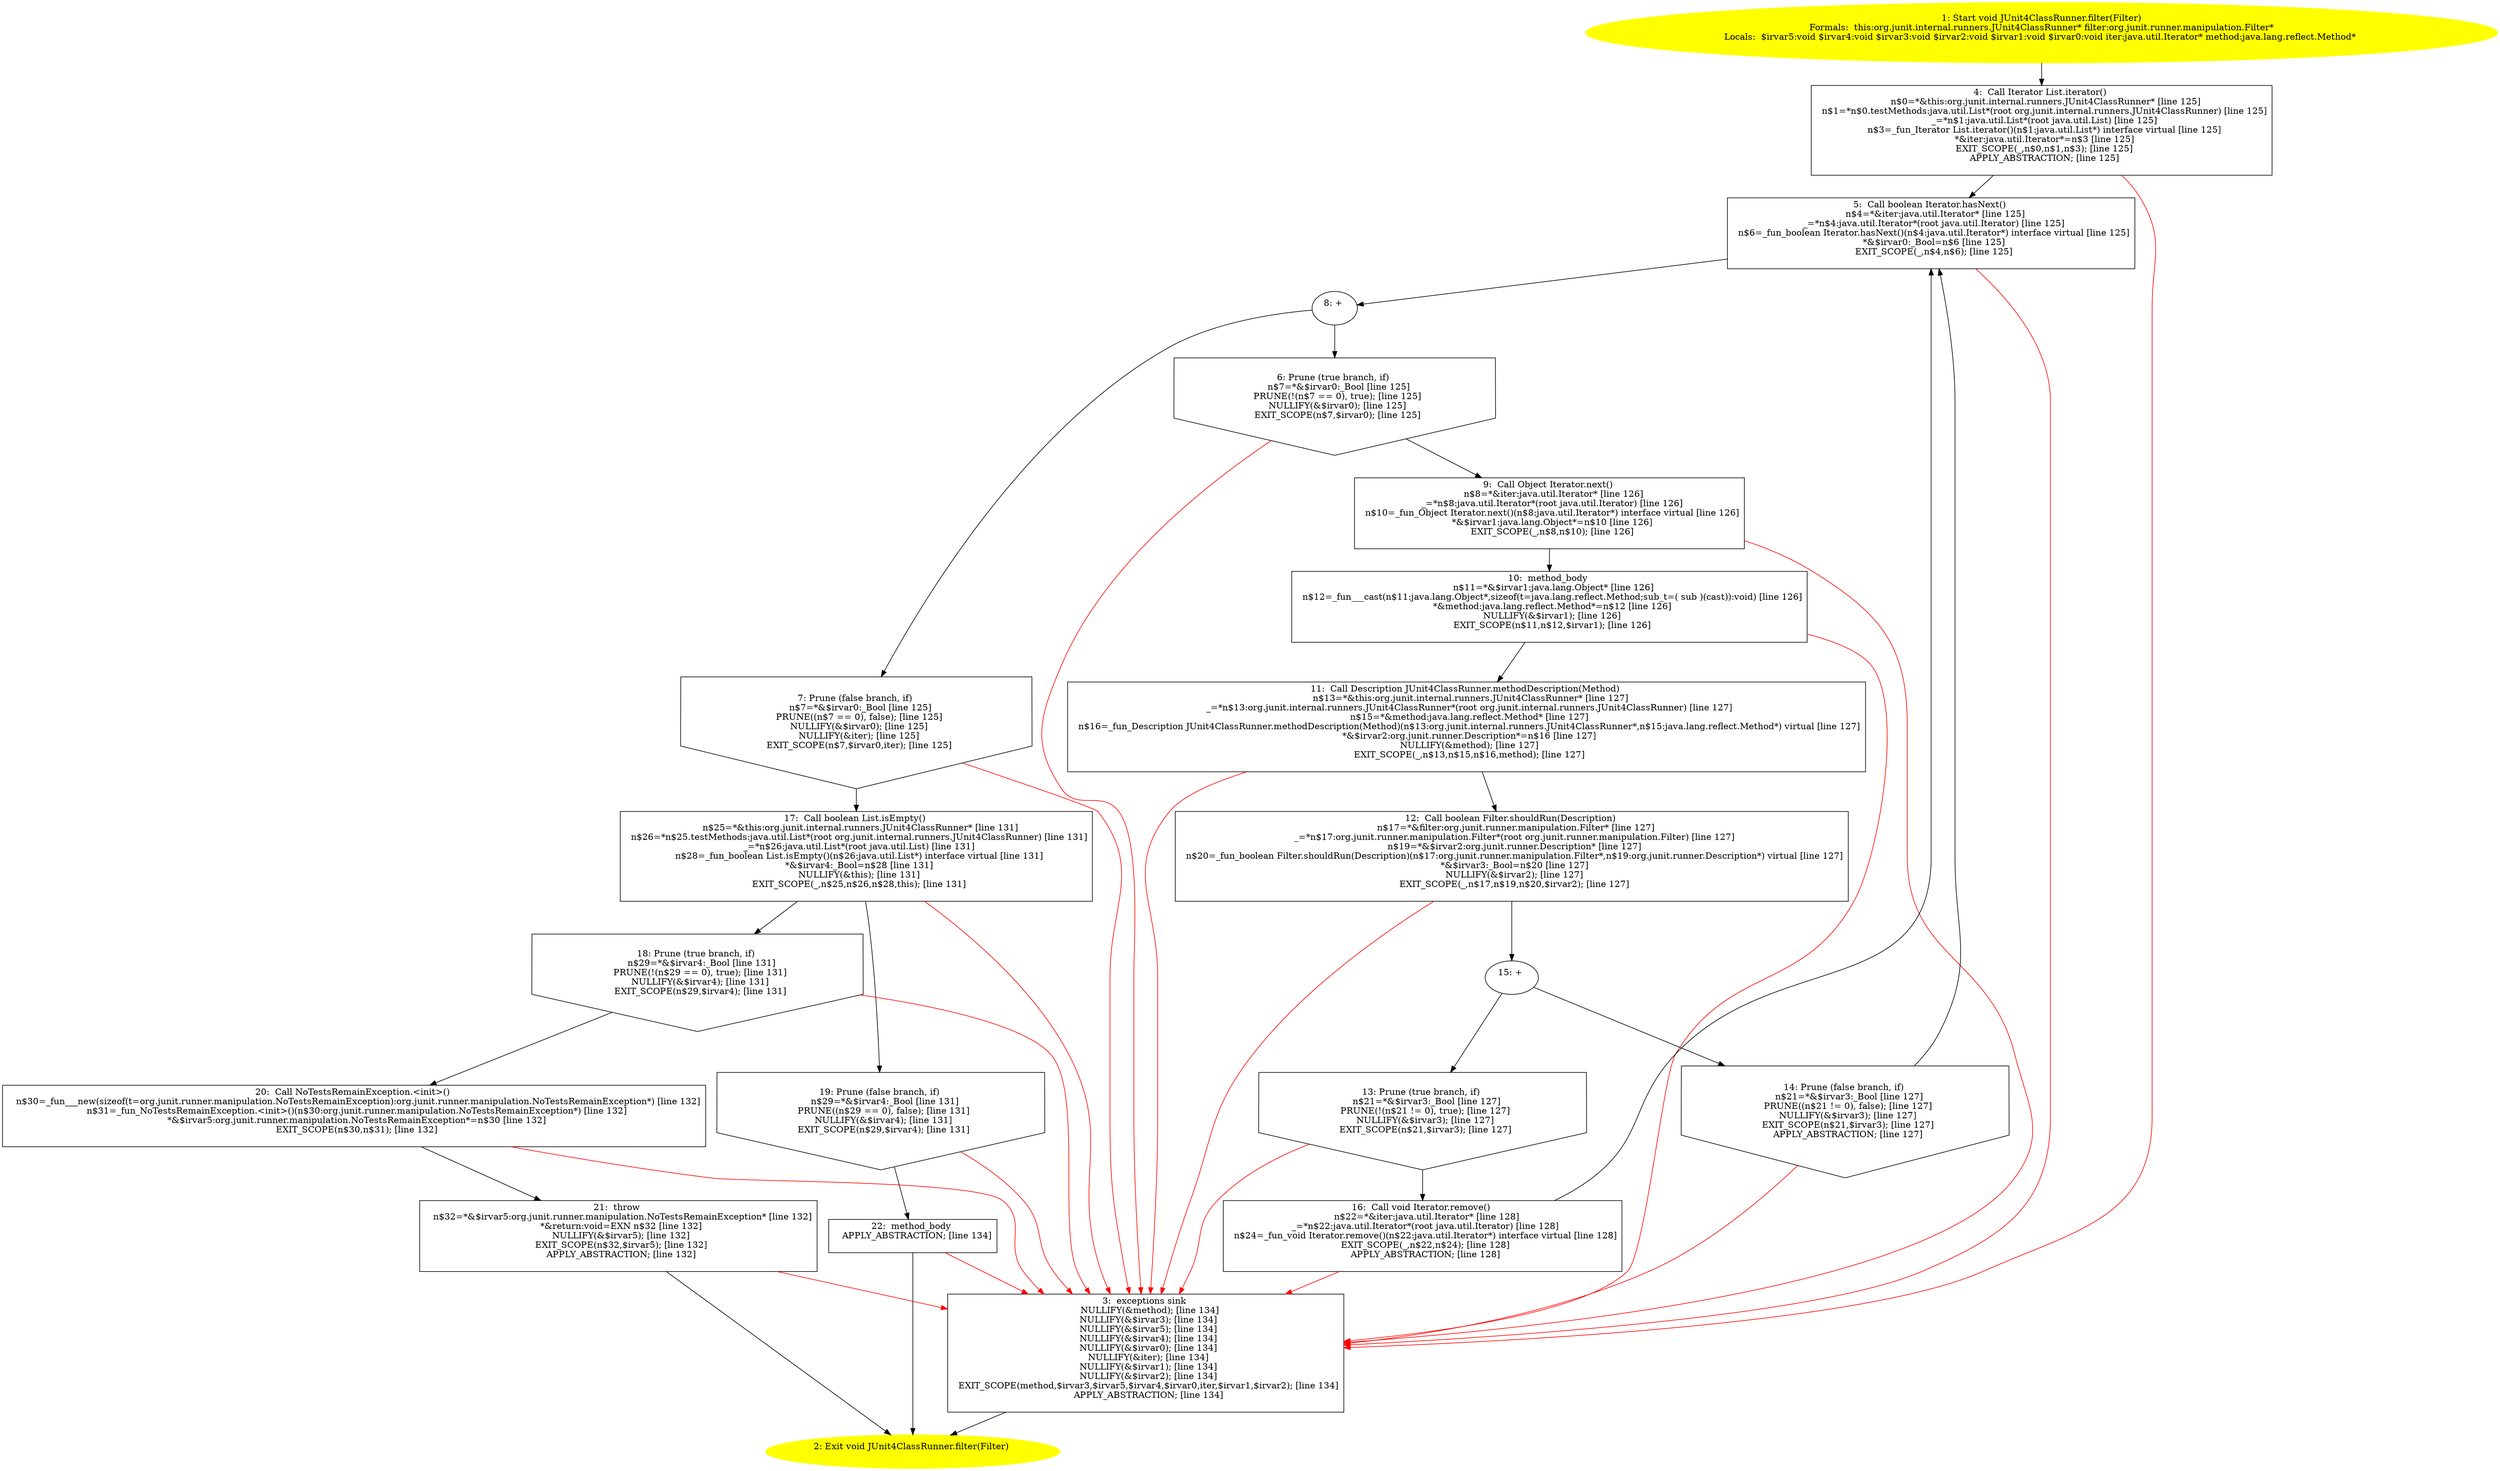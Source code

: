 /* @generated */
digraph cfg {
"org.junit.internal.runners.JUnit4ClassRunner.filter(org.junit.runner.manipulation.Filter):void.215cf7e90351d1112e61bbd535432052_1" [label="1: Start void JUnit4ClassRunner.filter(Filter)\nFormals:  this:org.junit.internal.runners.JUnit4ClassRunner* filter:org.junit.runner.manipulation.Filter*\nLocals:  $irvar5:void $irvar4:void $irvar3:void $irvar2:void $irvar1:void $irvar0:void iter:java.util.Iterator* method:java.lang.reflect.Method* \n  " color=yellow style=filled]
	

	 "org.junit.internal.runners.JUnit4ClassRunner.filter(org.junit.runner.manipulation.Filter):void.215cf7e90351d1112e61bbd535432052_1" -> "org.junit.internal.runners.JUnit4ClassRunner.filter(org.junit.runner.manipulation.Filter):void.215cf7e90351d1112e61bbd535432052_4" ;
"org.junit.internal.runners.JUnit4ClassRunner.filter(org.junit.runner.manipulation.Filter):void.215cf7e90351d1112e61bbd535432052_2" [label="2: Exit void JUnit4ClassRunner.filter(Filter) \n  " color=yellow style=filled]
	

"org.junit.internal.runners.JUnit4ClassRunner.filter(org.junit.runner.manipulation.Filter):void.215cf7e90351d1112e61bbd535432052_3" [label="3:  exceptions sink \n   NULLIFY(&method); [line 134]\n  NULLIFY(&$irvar3); [line 134]\n  NULLIFY(&$irvar5); [line 134]\n  NULLIFY(&$irvar4); [line 134]\n  NULLIFY(&$irvar0); [line 134]\n  NULLIFY(&iter); [line 134]\n  NULLIFY(&$irvar1); [line 134]\n  NULLIFY(&$irvar2); [line 134]\n  EXIT_SCOPE(method,$irvar3,$irvar5,$irvar4,$irvar0,iter,$irvar1,$irvar2); [line 134]\n  APPLY_ABSTRACTION; [line 134]\n " shape="box"]
	

	 "org.junit.internal.runners.JUnit4ClassRunner.filter(org.junit.runner.manipulation.Filter):void.215cf7e90351d1112e61bbd535432052_3" -> "org.junit.internal.runners.JUnit4ClassRunner.filter(org.junit.runner.manipulation.Filter):void.215cf7e90351d1112e61bbd535432052_2" ;
"org.junit.internal.runners.JUnit4ClassRunner.filter(org.junit.runner.manipulation.Filter):void.215cf7e90351d1112e61bbd535432052_4" [label="4:  Call Iterator List.iterator() \n   n$0=*&this:org.junit.internal.runners.JUnit4ClassRunner* [line 125]\n  n$1=*n$0.testMethods:java.util.List*(root org.junit.internal.runners.JUnit4ClassRunner) [line 125]\n  _=*n$1:java.util.List*(root java.util.List) [line 125]\n  n$3=_fun_Iterator List.iterator()(n$1:java.util.List*) interface virtual [line 125]\n  *&iter:java.util.Iterator*=n$3 [line 125]\n  EXIT_SCOPE(_,n$0,n$1,n$3); [line 125]\n  APPLY_ABSTRACTION; [line 125]\n " shape="box"]
	

	 "org.junit.internal.runners.JUnit4ClassRunner.filter(org.junit.runner.manipulation.Filter):void.215cf7e90351d1112e61bbd535432052_4" -> "org.junit.internal.runners.JUnit4ClassRunner.filter(org.junit.runner.manipulation.Filter):void.215cf7e90351d1112e61bbd535432052_5" ;
	 "org.junit.internal.runners.JUnit4ClassRunner.filter(org.junit.runner.manipulation.Filter):void.215cf7e90351d1112e61bbd535432052_4" -> "org.junit.internal.runners.JUnit4ClassRunner.filter(org.junit.runner.manipulation.Filter):void.215cf7e90351d1112e61bbd535432052_3" [color="red" ];
"org.junit.internal.runners.JUnit4ClassRunner.filter(org.junit.runner.manipulation.Filter):void.215cf7e90351d1112e61bbd535432052_5" [label="5:  Call boolean Iterator.hasNext() \n   n$4=*&iter:java.util.Iterator* [line 125]\n  _=*n$4:java.util.Iterator*(root java.util.Iterator) [line 125]\n  n$6=_fun_boolean Iterator.hasNext()(n$4:java.util.Iterator*) interface virtual [line 125]\n  *&$irvar0:_Bool=n$6 [line 125]\n  EXIT_SCOPE(_,n$4,n$6); [line 125]\n " shape="box"]
	

	 "org.junit.internal.runners.JUnit4ClassRunner.filter(org.junit.runner.manipulation.Filter):void.215cf7e90351d1112e61bbd535432052_5" -> "org.junit.internal.runners.JUnit4ClassRunner.filter(org.junit.runner.manipulation.Filter):void.215cf7e90351d1112e61bbd535432052_8" ;
	 "org.junit.internal.runners.JUnit4ClassRunner.filter(org.junit.runner.manipulation.Filter):void.215cf7e90351d1112e61bbd535432052_5" -> "org.junit.internal.runners.JUnit4ClassRunner.filter(org.junit.runner.manipulation.Filter):void.215cf7e90351d1112e61bbd535432052_3" [color="red" ];
"org.junit.internal.runners.JUnit4ClassRunner.filter(org.junit.runner.manipulation.Filter):void.215cf7e90351d1112e61bbd535432052_6" [label="6: Prune (true branch, if) \n   n$7=*&$irvar0:_Bool [line 125]\n  PRUNE(!(n$7 == 0), true); [line 125]\n  NULLIFY(&$irvar0); [line 125]\n  EXIT_SCOPE(n$7,$irvar0); [line 125]\n " shape="invhouse"]
	

	 "org.junit.internal.runners.JUnit4ClassRunner.filter(org.junit.runner.manipulation.Filter):void.215cf7e90351d1112e61bbd535432052_6" -> "org.junit.internal.runners.JUnit4ClassRunner.filter(org.junit.runner.manipulation.Filter):void.215cf7e90351d1112e61bbd535432052_9" ;
	 "org.junit.internal.runners.JUnit4ClassRunner.filter(org.junit.runner.manipulation.Filter):void.215cf7e90351d1112e61bbd535432052_6" -> "org.junit.internal.runners.JUnit4ClassRunner.filter(org.junit.runner.manipulation.Filter):void.215cf7e90351d1112e61bbd535432052_3" [color="red" ];
"org.junit.internal.runners.JUnit4ClassRunner.filter(org.junit.runner.manipulation.Filter):void.215cf7e90351d1112e61bbd535432052_7" [label="7: Prune (false branch, if) \n   n$7=*&$irvar0:_Bool [line 125]\n  PRUNE((n$7 == 0), false); [line 125]\n  NULLIFY(&$irvar0); [line 125]\n  NULLIFY(&iter); [line 125]\n  EXIT_SCOPE(n$7,$irvar0,iter); [line 125]\n " shape="invhouse"]
	

	 "org.junit.internal.runners.JUnit4ClassRunner.filter(org.junit.runner.manipulation.Filter):void.215cf7e90351d1112e61bbd535432052_7" -> "org.junit.internal.runners.JUnit4ClassRunner.filter(org.junit.runner.manipulation.Filter):void.215cf7e90351d1112e61bbd535432052_17" ;
	 "org.junit.internal.runners.JUnit4ClassRunner.filter(org.junit.runner.manipulation.Filter):void.215cf7e90351d1112e61bbd535432052_7" -> "org.junit.internal.runners.JUnit4ClassRunner.filter(org.junit.runner.manipulation.Filter):void.215cf7e90351d1112e61bbd535432052_3" [color="red" ];
"org.junit.internal.runners.JUnit4ClassRunner.filter(org.junit.runner.manipulation.Filter):void.215cf7e90351d1112e61bbd535432052_8" [label="8: + \n  " ]
	

	 "org.junit.internal.runners.JUnit4ClassRunner.filter(org.junit.runner.manipulation.Filter):void.215cf7e90351d1112e61bbd535432052_8" -> "org.junit.internal.runners.JUnit4ClassRunner.filter(org.junit.runner.manipulation.Filter):void.215cf7e90351d1112e61bbd535432052_6" ;
	 "org.junit.internal.runners.JUnit4ClassRunner.filter(org.junit.runner.manipulation.Filter):void.215cf7e90351d1112e61bbd535432052_8" -> "org.junit.internal.runners.JUnit4ClassRunner.filter(org.junit.runner.manipulation.Filter):void.215cf7e90351d1112e61bbd535432052_7" ;
"org.junit.internal.runners.JUnit4ClassRunner.filter(org.junit.runner.manipulation.Filter):void.215cf7e90351d1112e61bbd535432052_9" [label="9:  Call Object Iterator.next() \n   n$8=*&iter:java.util.Iterator* [line 126]\n  _=*n$8:java.util.Iterator*(root java.util.Iterator) [line 126]\n  n$10=_fun_Object Iterator.next()(n$8:java.util.Iterator*) interface virtual [line 126]\n  *&$irvar1:java.lang.Object*=n$10 [line 126]\n  EXIT_SCOPE(_,n$8,n$10); [line 126]\n " shape="box"]
	

	 "org.junit.internal.runners.JUnit4ClassRunner.filter(org.junit.runner.manipulation.Filter):void.215cf7e90351d1112e61bbd535432052_9" -> "org.junit.internal.runners.JUnit4ClassRunner.filter(org.junit.runner.manipulation.Filter):void.215cf7e90351d1112e61bbd535432052_10" ;
	 "org.junit.internal.runners.JUnit4ClassRunner.filter(org.junit.runner.manipulation.Filter):void.215cf7e90351d1112e61bbd535432052_9" -> "org.junit.internal.runners.JUnit4ClassRunner.filter(org.junit.runner.manipulation.Filter):void.215cf7e90351d1112e61bbd535432052_3" [color="red" ];
"org.junit.internal.runners.JUnit4ClassRunner.filter(org.junit.runner.manipulation.Filter):void.215cf7e90351d1112e61bbd535432052_10" [label="10:  method_body \n   n$11=*&$irvar1:java.lang.Object* [line 126]\n  n$12=_fun___cast(n$11:java.lang.Object*,sizeof(t=java.lang.reflect.Method;sub_t=( sub )(cast)):void) [line 126]\n  *&method:java.lang.reflect.Method*=n$12 [line 126]\n  NULLIFY(&$irvar1); [line 126]\n  EXIT_SCOPE(n$11,n$12,$irvar1); [line 126]\n " shape="box"]
	

	 "org.junit.internal.runners.JUnit4ClassRunner.filter(org.junit.runner.manipulation.Filter):void.215cf7e90351d1112e61bbd535432052_10" -> "org.junit.internal.runners.JUnit4ClassRunner.filter(org.junit.runner.manipulation.Filter):void.215cf7e90351d1112e61bbd535432052_11" ;
	 "org.junit.internal.runners.JUnit4ClassRunner.filter(org.junit.runner.manipulation.Filter):void.215cf7e90351d1112e61bbd535432052_10" -> "org.junit.internal.runners.JUnit4ClassRunner.filter(org.junit.runner.manipulation.Filter):void.215cf7e90351d1112e61bbd535432052_3" [color="red" ];
"org.junit.internal.runners.JUnit4ClassRunner.filter(org.junit.runner.manipulation.Filter):void.215cf7e90351d1112e61bbd535432052_11" [label="11:  Call Description JUnit4ClassRunner.methodDescription(Method) \n   n$13=*&this:org.junit.internal.runners.JUnit4ClassRunner* [line 127]\n  _=*n$13:org.junit.internal.runners.JUnit4ClassRunner*(root org.junit.internal.runners.JUnit4ClassRunner) [line 127]\n  n$15=*&method:java.lang.reflect.Method* [line 127]\n  n$16=_fun_Description JUnit4ClassRunner.methodDescription(Method)(n$13:org.junit.internal.runners.JUnit4ClassRunner*,n$15:java.lang.reflect.Method*) virtual [line 127]\n  *&$irvar2:org.junit.runner.Description*=n$16 [line 127]\n  NULLIFY(&method); [line 127]\n  EXIT_SCOPE(_,n$13,n$15,n$16,method); [line 127]\n " shape="box"]
	

	 "org.junit.internal.runners.JUnit4ClassRunner.filter(org.junit.runner.manipulation.Filter):void.215cf7e90351d1112e61bbd535432052_11" -> "org.junit.internal.runners.JUnit4ClassRunner.filter(org.junit.runner.manipulation.Filter):void.215cf7e90351d1112e61bbd535432052_12" ;
	 "org.junit.internal.runners.JUnit4ClassRunner.filter(org.junit.runner.manipulation.Filter):void.215cf7e90351d1112e61bbd535432052_11" -> "org.junit.internal.runners.JUnit4ClassRunner.filter(org.junit.runner.manipulation.Filter):void.215cf7e90351d1112e61bbd535432052_3" [color="red" ];
"org.junit.internal.runners.JUnit4ClassRunner.filter(org.junit.runner.manipulation.Filter):void.215cf7e90351d1112e61bbd535432052_12" [label="12:  Call boolean Filter.shouldRun(Description) \n   n$17=*&filter:org.junit.runner.manipulation.Filter* [line 127]\n  _=*n$17:org.junit.runner.manipulation.Filter*(root org.junit.runner.manipulation.Filter) [line 127]\n  n$19=*&$irvar2:org.junit.runner.Description* [line 127]\n  n$20=_fun_boolean Filter.shouldRun(Description)(n$17:org.junit.runner.manipulation.Filter*,n$19:org.junit.runner.Description*) virtual [line 127]\n  *&$irvar3:_Bool=n$20 [line 127]\n  NULLIFY(&$irvar2); [line 127]\n  EXIT_SCOPE(_,n$17,n$19,n$20,$irvar2); [line 127]\n " shape="box"]
	

	 "org.junit.internal.runners.JUnit4ClassRunner.filter(org.junit.runner.manipulation.Filter):void.215cf7e90351d1112e61bbd535432052_12" -> "org.junit.internal.runners.JUnit4ClassRunner.filter(org.junit.runner.manipulation.Filter):void.215cf7e90351d1112e61bbd535432052_15" ;
	 "org.junit.internal.runners.JUnit4ClassRunner.filter(org.junit.runner.manipulation.Filter):void.215cf7e90351d1112e61bbd535432052_12" -> "org.junit.internal.runners.JUnit4ClassRunner.filter(org.junit.runner.manipulation.Filter):void.215cf7e90351d1112e61bbd535432052_3" [color="red" ];
"org.junit.internal.runners.JUnit4ClassRunner.filter(org.junit.runner.manipulation.Filter):void.215cf7e90351d1112e61bbd535432052_13" [label="13: Prune (true branch, if) \n   n$21=*&$irvar3:_Bool [line 127]\n  PRUNE(!(n$21 != 0), true); [line 127]\n  NULLIFY(&$irvar3); [line 127]\n  EXIT_SCOPE(n$21,$irvar3); [line 127]\n " shape="invhouse"]
	

	 "org.junit.internal.runners.JUnit4ClassRunner.filter(org.junit.runner.manipulation.Filter):void.215cf7e90351d1112e61bbd535432052_13" -> "org.junit.internal.runners.JUnit4ClassRunner.filter(org.junit.runner.manipulation.Filter):void.215cf7e90351d1112e61bbd535432052_16" ;
	 "org.junit.internal.runners.JUnit4ClassRunner.filter(org.junit.runner.manipulation.Filter):void.215cf7e90351d1112e61bbd535432052_13" -> "org.junit.internal.runners.JUnit4ClassRunner.filter(org.junit.runner.manipulation.Filter):void.215cf7e90351d1112e61bbd535432052_3" [color="red" ];
"org.junit.internal.runners.JUnit4ClassRunner.filter(org.junit.runner.manipulation.Filter):void.215cf7e90351d1112e61bbd535432052_14" [label="14: Prune (false branch, if) \n   n$21=*&$irvar3:_Bool [line 127]\n  PRUNE((n$21 != 0), false); [line 127]\n  NULLIFY(&$irvar3); [line 127]\n  EXIT_SCOPE(n$21,$irvar3); [line 127]\n  APPLY_ABSTRACTION; [line 127]\n " shape="invhouse"]
	

	 "org.junit.internal.runners.JUnit4ClassRunner.filter(org.junit.runner.manipulation.Filter):void.215cf7e90351d1112e61bbd535432052_14" -> "org.junit.internal.runners.JUnit4ClassRunner.filter(org.junit.runner.manipulation.Filter):void.215cf7e90351d1112e61bbd535432052_5" ;
	 "org.junit.internal.runners.JUnit4ClassRunner.filter(org.junit.runner.manipulation.Filter):void.215cf7e90351d1112e61bbd535432052_14" -> "org.junit.internal.runners.JUnit4ClassRunner.filter(org.junit.runner.manipulation.Filter):void.215cf7e90351d1112e61bbd535432052_3" [color="red" ];
"org.junit.internal.runners.JUnit4ClassRunner.filter(org.junit.runner.manipulation.Filter):void.215cf7e90351d1112e61bbd535432052_15" [label="15: + \n  " ]
	

	 "org.junit.internal.runners.JUnit4ClassRunner.filter(org.junit.runner.manipulation.Filter):void.215cf7e90351d1112e61bbd535432052_15" -> "org.junit.internal.runners.JUnit4ClassRunner.filter(org.junit.runner.manipulation.Filter):void.215cf7e90351d1112e61bbd535432052_13" ;
	 "org.junit.internal.runners.JUnit4ClassRunner.filter(org.junit.runner.manipulation.Filter):void.215cf7e90351d1112e61bbd535432052_15" -> "org.junit.internal.runners.JUnit4ClassRunner.filter(org.junit.runner.manipulation.Filter):void.215cf7e90351d1112e61bbd535432052_14" ;
"org.junit.internal.runners.JUnit4ClassRunner.filter(org.junit.runner.manipulation.Filter):void.215cf7e90351d1112e61bbd535432052_16" [label="16:  Call void Iterator.remove() \n   n$22=*&iter:java.util.Iterator* [line 128]\n  _=*n$22:java.util.Iterator*(root java.util.Iterator) [line 128]\n  n$24=_fun_void Iterator.remove()(n$22:java.util.Iterator*) interface virtual [line 128]\n  EXIT_SCOPE(_,n$22,n$24); [line 128]\n  APPLY_ABSTRACTION; [line 128]\n " shape="box"]
	

	 "org.junit.internal.runners.JUnit4ClassRunner.filter(org.junit.runner.manipulation.Filter):void.215cf7e90351d1112e61bbd535432052_16" -> "org.junit.internal.runners.JUnit4ClassRunner.filter(org.junit.runner.manipulation.Filter):void.215cf7e90351d1112e61bbd535432052_5" ;
	 "org.junit.internal.runners.JUnit4ClassRunner.filter(org.junit.runner.manipulation.Filter):void.215cf7e90351d1112e61bbd535432052_16" -> "org.junit.internal.runners.JUnit4ClassRunner.filter(org.junit.runner.manipulation.Filter):void.215cf7e90351d1112e61bbd535432052_3" [color="red" ];
"org.junit.internal.runners.JUnit4ClassRunner.filter(org.junit.runner.manipulation.Filter):void.215cf7e90351d1112e61bbd535432052_17" [label="17:  Call boolean List.isEmpty() \n   n$25=*&this:org.junit.internal.runners.JUnit4ClassRunner* [line 131]\n  n$26=*n$25.testMethods:java.util.List*(root org.junit.internal.runners.JUnit4ClassRunner) [line 131]\n  _=*n$26:java.util.List*(root java.util.List) [line 131]\n  n$28=_fun_boolean List.isEmpty()(n$26:java.util.List*) interface virtual [line 131]\n  *&$irvar4:_Bool=n$28 [line 131]\n  NULLIFY(&this); [line 131]\n  EXIT_SCOPE(_,n$25,n$26,n$28,this); [line 131]\n " shape="box"]
	

	 "org.junit.internal.runners.JUnit4ClassRunner.filter(org.junit.runner.manipulation.Filter):void.215cf7e90351d1112e61bbd535432052_17" -> "org.junit.internal.runners.JUnit4ClassRunner.filter(org.junit.runner.manipulation.Filter):void.215cf7e90351d1112e61bbd535432052_18" ;
	 "org.junit.internal.runners.JUnit4ClassRunner.filter(org.junit.runner.manipulation.Filter):void.215cf7e90351d1112e61bbd535432052_17" -> "org.junit.internal.runners.JUnit4ClassRunner.filter(org.junit.runner.manipulation.Filter):void.215cf7e90351d1112e61bbd535432052_19" ;
	 "org.junit.internal.runners.JUnit4ClassRunner.filter(org.junit.runner.manipulation.Filter):void.215cf7e90351d1112e61bbd535432052_17" -> "org.junit.internal.runners.JUnit4ClassRunner.filter(org.junit.runner.manipulation.Filter):void.215cf7e90351d1112e61bbd535432052_3" [color="red" ];
"org.junit.internal.runners.JUnit4ClassRunner.filter(org.junit.runner.manipulation.Filter):void.215cf7e90351d1112e61bbd535432052_18" [label="18: Prune (true branch, if) \n   n$29=*&$irvar4:_Bool [line 131]\n  PRUNE(!(n$29 == 0), true); [line 131]\n  NULLIFY(&$irvar4); [line 131]\n  EXIT_SCOPE(n$29,$irvar4); [line 131]\n " shape="invhouse"]
	

	 "org.junit.internal.runners.JUnit4ClassRunner.filter(org.junit.runner.manipulation.Filter):void.215cf7e90351d1112e61bbd535432052_18" -> "org.junit.internal.runners.JUnit4ClassRunner.filter(org.junit.runner.manipulation.Filter):void.215cf7e90351d1112e61bbd535432052_20" ;
	 "org.junit.internal.runners.JUnit4ClassRunner.filter(org.junit.runner.manipulation.Filter):void.215cf7e90351d1112e61bbd535432052_18" -> "org.junit.internal.runners.JUnit4ClassRunner.filter(org.junit.runner.manipulation.Filter):void.215cf7e90351d1112e61bbd535432052_3" [color="red" ];
"org.junit.internal.runners.JUnit4ClassRunner.filter(org.junit.runner.manipulation.Filter):void.215cf7e90351d1112e61bbd535432052_19" [label="19: Prune (false branch, if) \n   n$29=*&$irvar4:_Bool [line 131]\n  PRUNE((n$29 == 0), false); [line 131]\n  NULLIFY(&$irvar4); [line 131]\n  EXIT_SCOPE(n$29,$irvar4); [line 131]\n " shape="invhouse"]
	

	 "org.junit.internal.runners.JUnit4ClassRunner.filter(org.junit.runner.manipulation.Filter):void.215cf7e90351d1112e61bbd535432052_19" -> "org.junit.internal.runners.JUnit4ClassRunner.filter(org.junit.runner.manipulation.Filter):void.215cf7e90351d1112e61bbd535432052_22" ;
	 "org.junit.internal.runners.JUnit4ClassRunner.filter(org.junit.runner.manipulation.Filter):void.215cf7e90351d1112e61bbd535432052_19" -> "org.junit.internal.runners.JUnit4ClassRunner.filter(org.junit.runner.manipulation.Filter):void.215cf7e90351d1112e61bbd535432052_3" [color="red" ];
"org.junit.internal.runners.JUnit4ClassRunner.filter(org.junit.runner.manipulation.Filter):void.215cf7e90351d1112e61bbd535432052_20" [label="20:  Call NoTestsRemainException.<init>() \n   n$30=_fun___new(sizeof(t=org.junit.runner.manipulation.NoTestsRemainException):org.junit.runner.manipulation.NoTestsRemainException*) [line 132]\n  n$31=_fun_NoTestsRemainException.<init>()(n$30:org.junit.runner.manipulation.NoTestsRemainException*) [line 132]\n  *&$irvar5:org.junit.runner.manipulation.NoTestsRemainException*=n$30 [line 132]\n  EXIT_SCOPE(n$30,n$31); [line 132]\n " shape="box"]
	

	 "org.junit.internal.runners.JUnit4ClassRunner.filter(org.junit.runner.manipulation.Filter):void.215cf7e90351d1112e61bbd535432052_20" -> "org.junit.internal.runners.JUnit4ClassRunner.filter(org.junit.runner.manipulation.Filter):void.215cf7e90351d1112e61bbd535432052_21" ;
	 "org.junit.internal.runners.JUnit4ClassRunner.filter(org.junit.runner.manipulation.Filter):void.215cf7e90351d1112e61bbd535432052_20" -> "org.junit.internal.runners.JUnit4ClassRunner.filter(org.junit.runner.manipulation.Filter):void.215cf7e90351d1112e61bbd535432052_3" [color="red" ];
"org.junit.internal.runners.JUnit4ClassRunner.filter(org.junit.runner.manipulation.Filter):void.215cf7e90351d1112e61bbd535432052_21" [label="21:  throw \n   n$32=*&$irvar5:org.junit.runner.manipulation.NoTestsRemainException* [line 132]\n  *&return:void=EXN n$32 [line 132]\n  NULLIFY(&$irvar5); [line 132]\n  EXIT_SCOPE(n$32,$irvar5); [line 132]\n  APPLY_ABSTRACTION; [line 132]\n " shape="box"]
	

	 "org.junit.internal.runners.JUnit4ClassRunner.filter(org.junit.runner.manipulation.Filter):void.215cf7e90351d1112e61bbd535432052_21" -> "org.junit.internal.runners.JUnit4ClassRunner.filter(org.junit.runner.manipulation.Filter):void.215cf7e90351d1112e61bbd535432052_2" ;
	 "org.junit.internal.runners.JUnit4ClassRunner.filter(org.junit.runner.manipulation.Filter):void.215cf7e90351d1112e61bbd535432052_21" -> "org.junit.internal.runners.JUnit4ClassRunner.filter(org.junit.runner.manipulation.Filter):void.215cf7e90351d1112e61bbd535432052_3" [color="red" ];
"org.junit.internal.runners.JUnit4ClassRunner.filter(org.junit.runner.manipulation.Filter):void.215cf7e90351d1112e61bbd535432052_22" [label="22:  method_body \n   APPLY_ABSTRACTION; [line 134]\n " shape="box"]
	

	 "org.junit.internal.runners.JUnit4ClassRunner.filter(org.junit.runner.manipulation.Filter):void.215cf7e90351d1112e61bbd535432052_22" -> "org.junit.internal.runners.JUnit4ClassRunner.filter(org.junit.runner.manipulation.Filter):void.215cf7e90351d1112e61bbd535432052_2" ;
	 "org.junit.internal.runners.JUnit4ClassRunner.filter(org.junit.runner.manipulation.Filter):void.215cf7e90351d1112e61bbd535432052_22" -> "org.junit.internal.runners.JUnit4ClassRunner.filter(org.junit.runner.manipulation.Filter):void.215cf7e90351d1112e61bbd535432052_3" [color="red" ];
}
